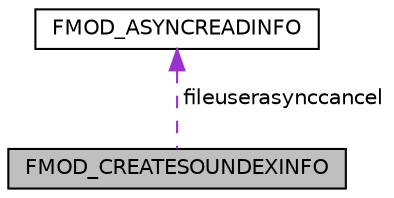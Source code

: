 digraph "FMOD_CREATESOUNDEXINFO"
{
  edge [fontname="Helvetica",fontsize="10",labelfontname="Helvetica",labelfontsize="10"];
  node [fontname="Helvetica",fontsize="10",shape=record];
  Node1 [label="FMOD_CREATESOUNDEXINFO",height=0.2,width=0.4,color="black", fillcolor="grey75", style="filled", fontcolor="black"];
  Node2 -> Node1 [dir="back",color="darkorchid3",fontsize="10",style="dashed",label=" fileuserasynccancel" ,fontname="Helvetica"];
  Node2 [label="FMOD_ASYNCREADINFO",height=0.2,width=0.4,color="black", fillcolor="white", style="filled",URL="$struct_f_m_o_d___a_s_y_n_c_r_e_a_d_i_n_f_o.html"];
}
